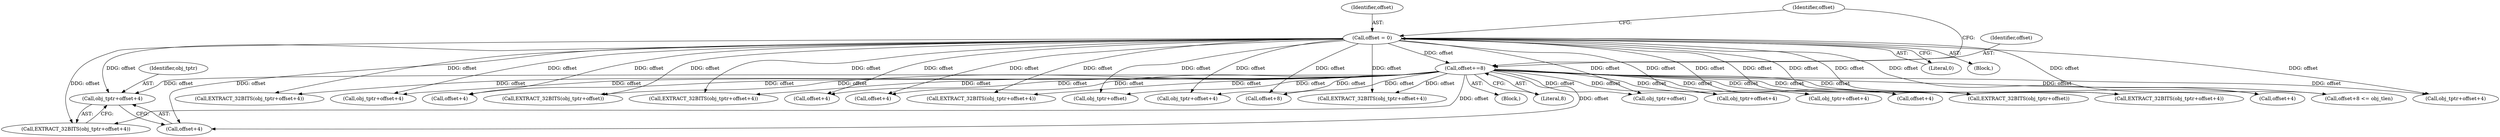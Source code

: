 digraph "0_tcpdump_d97e94223720684c6aa740ff219e0d19426c2220@pointer" {
"1001440" [label="(Call,obj_tptr+offset+4)"];
"1001397" [label="(Call,offset = 0)"];
"1001500" [label="(Call,offset+=8)"];
"1001493" [label="(Call,EXTRACT_32BITS(obj_tptr+offset+4))"];
"1001430" [label="(Call,obj_tptr+offset+4)"];
"1001500" [label="(Call,offset+=8)"];
"1001432" [label="(Call,offset+4)"];
"1001406" [label="(Block,)"];
"1001442" [label="(Call,offset+4)"];
"1001413" [label="(Call,EXTRACT_32BITS(obj_tptr+offset))"];
"1001429" [label="(Call,EXTRACT_32BITS(obj_tptr+offset+4))"];
"1001502" [label="(Literal,8)"];
"1001439" [label="(Call,EXTRACT_32BITS(obj_tptr+offset+4))"];
"1001441" [label="(Identifier,obj_tptr)"];
"1001458" [label="(Call,offset+4)"];
"1001485" [label="(Call,EXTRACT_32BITS(obj_tptr+offset+4))"];
"1001494" [label="(Call,obj_tptr+offset+4)"];
"1001399" [label="(Literal,0)"];
"1001397" [label="(Call,offset = 0)"];
"1001402" [label="(Call,offset+8)"];
"1001440" [label="(Call,obj_tptr+offset+4)"];
"1001398" [label="(Identifier,offset)"];
"1001455" [label="(Call,EXTRACT_32BITS(obj_tptr+offset+4))"];
"1001418" [label="(Call,obj_tptr+offset)"];
"1001456" [label="(Call,obj_tptr+offset+4)"];
"1001468" [label="(Call,obj_tptr+offset+4)"];
"1001470" [label="(Call,offset+4)"];
"1001403" [label="(Identifier,offset)"];
"1001417" [label="(Call,EXTRACT_32BITS(obj_tptr+offset))"];
"1001467" [label="(Call,EXTRACT_32BITS(obj_tptr+offset+4))"];
"1001488" [label="(Call,offset+4)"];
"1001401" [label="(Call,offset+8 <= obj_tlen)"];
"1001486" [label="(Call,obj_tptr+offset+4)"];
"1001177" [label="(Block,)"];
"1001496" [label="(Call,offset+4)"];
"1001414" [label="(Call,obj_tptr+offset)"];
"1001501" [label="(Identifier,offset)"];
"1001440" -> "1001439"  [label="AST: "];
"1001440" -> "1001442"  [label="CFG: "];
"1001441" -> "1001440"  [label="AST: "];
"1001442" -> "1001440"  [label="AST: "];
"1001439" -> "1001440"  [label="CFG: "];
"1001397" -> "1001440"  [label="DDG: offset"];
"1001500" -> "1001440"  [label="DDG: offset"];
"1001397" -> "1001177"  [label="AST: "];
"1001397" -> "1001399"  [label="CFG: "];
"1001398" -> "1001397"  [label="AST: "];
"1001399" -> "1001397"  [label="AST: "];
"1001403" -> "1001397"  [label="CFG: "];
"1001397" -> "1001401"  [label="DDG: offset"];
"1001397" -> "1001402"  [label="DDG: offset"];
"1001397" -> "1001413"  [label="DDG: offset"];
"1001397" -> "1001414"  [label="DDG: offset"];
"1001397" -> "1001417"  [label="DDG: offset"];
"1001397" -> "1001418"  [label="DDG: offset"];
"1001397" -> "1001429"  [label="DDG: offset"];
"1001397" -> "1001430"  [label="DDG: offset"];
"1001397" -> "1001432"  [label="DDG: offset"];
"1001397" -> "1001439"  [label="DDG: offset"];
"1001397" -> "1001442"  [label="DDG: offset"];
"1001397" -> "1001455"  [label="DDG: offset"];
"1001397" -> "1001456"  [label="DDG: offset"];
"1001397" -> "1001458"  [label="DDG: offset"];
"1001397" -> "1001467"  [label="DDG: offset"];
"1001397" -> "1001468"  [label="DDG: offset"];
"1001397" -> "1001470"  [label="DDG: offset"];
"1001397" -> "1001485"  [label="DDG: offset"];
"1001397" -> "1001486"  [label="DDG: offset"];
"1001397" -> "1001488"  [label="DDG: offset"];
"1001397" -> "1001493"  [label="DDG: offset"];
"1001397" -> "1001494"  [label="DDG: offset"];
"1001397" -> "1001496"  [label="DDG: offset"];
"1001397" -> "1001500"  [label="DDG: offset"];
"1001500" -> "1001406"  [label="AST: "];
"1001500" -> "1001502"  [label="CFG: "];
"1001501" -> "1001500"  [label="AST: "];
"1001502" -> "1001500"  [label="AST: "];
"1001403" -> "1001500"  [label="CFG: "];
"1001500" -> "1001401"  [label="DDG: offset"];
"1001500" -> "1001402"  [label="DDG: offset"];
"1001500" -> "1001413"  [label="DDG: offset"];
"1001500" -> "1001414"  [label="DDG: offset"];
"1001500" -> "1001417"  [label="DDG: offset"];
"1001500" -> "1001418"  [label="DDG: offset"];
"1001500" -> "1001429"  [label="DDG: offset"];
"1001500" -> "1001430"  [label="DDG: offset"];
"1001500" -> "1001432"  [label="DDG: offset"];
"1001500" -> "1001439"  [label="DDG: offset"];
"1001500" -> "1001442"  [label="DDG: offset"];
"1001500" -> "1001455"  [label="DDG: offset"];
"1001500" -> "1001456"  [label="DDG: offset"];
"1001500" -> "1001458"  [label="DDG: offset"];
"1001500" -> "1001467"  [label="DDG: offset"];
"1001500" -> "1001468"  [label="DDG: offset"];
"1001500" -> "1001470"  [label="DDG: offset"];
"1001500" -> "1001485"  [label="DDG: offset"];
"1001500" -> "1001486"  [label="DDG: offset"];
"1001500" -> "1001488"  [label="DDG: offset"];
"1001500" -> "1001493"  [label="DDG: offset"];
"1001500" -> "1001494"  [label="DDG: offset"];
"1001500" -> "1001496"  [label="DDG: offset"];
}
